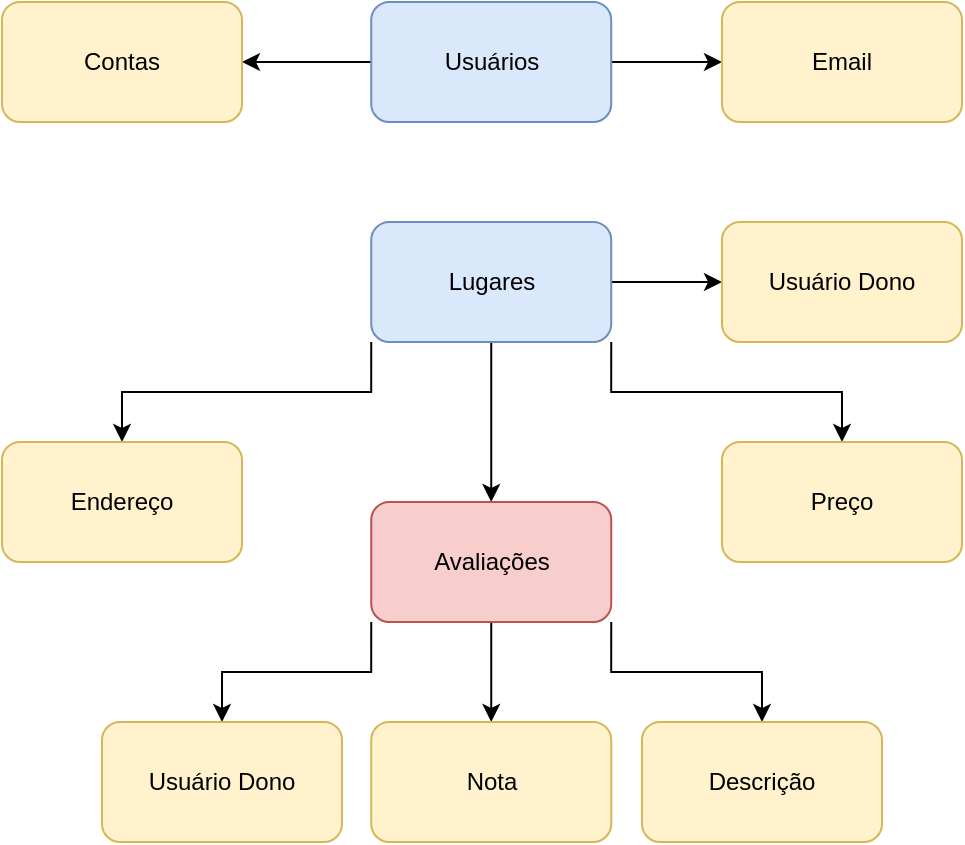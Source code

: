 <mxfile version="12.5.5" type="device"><diagram id="cq1amYUehF-H_5TZdrDH" name="Page-1"><mxGraphModel dx="1403" dy="565" grid="1" gridSize="10" guides="1" tooltips="1" connect="1" arrows="1" fold="1" page="1" pageScale="1" pageWidth="850" pageHeight="1100" math="0" shadow="0"><root><mxCell id="0"/><mxCell id="1" parent="0"/><mxCell id="hgLBgOHCyWD8zbd5sJVg-13" style="edgeStyle=orthogonalEdgeStyle;rounded=0;orthogonalLoop=1;jettySize=auto;html=1;exitX=1;exitY=0.5;exitDx=0;exitDy=0;" edge="1" parent="1" source="hgLBgOHCyWD8zbd5sJVg-1" target="hgLBgOHCyWD8zbd5sJVg-12"><mxGeometry relative="1" as="geometry"/></mxCell><mxCell id="hgLBgOHCyWD8zbd5sJVg-14" style="edgeStyle=orthogonalEdgeStyle;rounded=0;orthogonalLoop=1;jettySize=auto;html=1;exitX=0.5;exitY=1;exitDx=0;exitDy=0;entryX=0.5;entryY=0;entryDx=0;entryDy=0;" edge="1" parent="1" source="hgLBgOHCyWD8zbd5sJVg-1" target="hgLBgOHCyWD8zbd5sJVg-2"><mxGeometry relative="1" as="geometry"/></mxCell><mxCell id="hgLBgOHCyWD8zbd5sJVg-15" style="edgeStyle=orthogonalEdgeStyle;rounded=0;orthogonalLoop=1;jettySize=auto;html=1;exitX=1;exitY=1;exitDx=0;exitDy=0;entryX=0.5;entryY=0;entryDx=0;entryDy=0;" edge="1" parent="1" source="hgLBgOHCyWD8zbd5sJVg-1" target="hgLBgOHCyWD8zbd5sJVg-8"><mxGeometry relative="1" as="geometry"/></mxCell><mxCell id="hgLBgOHCyWD8zbd5sJVg-16" style="edgeStyle=orthogonalEdgeStyle;rounded=0;orthogonalLoop=1;jettySize=auto;html=1;exitX=0;exitY=1;exitDx=0;exitDy=0;entryX=0.5;entryY=0;entryDx=0;entryDy=0;" edge="1" parent="1" source="hgLBgOHCyWD8zbd5sJVg-1" target="hgLBgOHCyWD8zbd5sJVg-9"><mxGeometry relative="1" as="geometry"/></mxCell><mxCell id="hgLBgOHCyWD8zbd5sJVg-1" value="Lugares" style="rounded=1;whiteSpace=wrap;html=1;fillColor=#dae8fc;strokeColor=#6c8ebf;" vertex="1" parent="1"><mxGeometry x="364.62" y="150" width="120" height="60" as="geometry"/></mxCell><mxCell id="hgLBgOHCyWD8zbd5sJVg-20" style="edgeStyle=orthogonalEdgeStyle;rounded=0;orthogonalLoop=1;jettySize=auto;html=1;exitX=0;exitY=1;exitDx=0;exitDy=0;entryX=0.5;entryY=0;entryDx=0;entryDy=0;" edge="1" parent="1" source="hgLBgOHCyWD8zbd5sJVg-2" target="hgLBgOHCyWD8zbd5sJVg-19"><mxGeometry relative="1" as="geometry"/></mxCell><mxCell id="hgLBgOHCyWD8zbd5sJVg-22" style="edgeStyle=orthogonalEdgeStyle;rounded=0;orthogonalLoop=1;jettySize=auto;html=1;exitX=0.5;exitY=1;exitDx=0;exitDy=0;entryX=0.5;entryY=0;entryDx=0;entryDy=0;" edge="1" parent="1" source="hgLBgOHCyWD8zbd5sJVg-2" target="hgLBgOHCyWD8zbd5sJVg-21"><mxGeometry relative="1" as="geometry"/></mxCell><mxCell id="hgLBgOHCyWD8zbd5sJVg-24" style="edgeStyle=orthogonalEdgeStyle;rounded=0;orthogonalLoop=1;jettySize=auto;html=1;exitX=1;exitY=1;exitDx=0;exitDy=0;entryX=0.5;entryY=0;entryDx=0;entryDy=0;" edge="1" parent="1" source="hgLBgOHCyWD8zbd5sJVg-2" target="hgLBgOHCyWD8zbd5sJVg-23"><mxGeometry relative="1" as="geometry"/></mxCell><mxCell id="hgLBgOHCyWD8zbd5sJVg-2" value="Avaliações" style="rounded=1;whiteSpace=wrap;html=1;fillColor=#f8cecc;strokeColor=#b85450;" vertex="1" parent="1"><mxGeometry x="364.62" y="290" width="120" height="60" as="geometry"/></mxCell><mxCell id="hgLBgOHCyWD8zbd5sJVg-17" style="edgeStyle=orthogonalEdgeStyle;rounded=0;orthogonalLoop=1;jettySize=auto;html=1;exitX=0;exitY=0.5;exitDx=0;exitDy=0;entryX=1;entryY=0.5;entryDx=0;entryDy=0;" edge="1" parent="1" source="hgLBgOHCyWD8zbd5sJVg-3" target="hgLBgOHCyWD8zbd5sJVg-11"><mxGeometry relative="1" as="geometry"/></mxCell><mxCell id="hgLBgOHCyWD8zbd5sJVg-18" style="edgeStyle=orthogonalEdgeStyle;rounded=0;orthogonalLoop=1;jettySize=auto;html=1;exitX=1;exitY=0.5;exitDx=0;exitDy=0;entryX=0;entryY=0.5;entryDx=0;entryDy=0;" edge="1" parent="1" source="hgLBgOHCyWD8zbd5sJVg-3" target="hgLBgOHCyWD8zbd5sJVg-10"><mxGeometry relative="1" as="geometry"/></mxCell><mxCell id="hgLBgOHCyWD8zbd5sJVg-3" value="Usuários" style="rounded=1;whiteSpace=wrap;html=1;fillColor=#dae8fc;strokeColor=#6c8ebf;" vertex="1" parent="1"><mxGeometry x="364.62" y="40" width="120" height="60" as="geometry"/></mxCell><mxCell id="hgLBgOHCyWD8zbd5sJVg-8" value="Preço" style="rounded=1;whiteSpace=wrap;html=1;fillColor=#fff2cc;strokeColor=#d6b656;" vertex="1" parent="1"><mxGeometry x="540" y="260" width="120" height="60" as="geometry"/></mxCell><mxCell id="hgLBgOHCyWD8zbd5sJVg-9" value="Endereço" style="rounded=1;whiteSpace=wrap;html=1;fillColor=#fff2cc;strokeColor=#d6b656;" vertex="1" parent="1"><mxGeometry x="180" y="260" width="120" height="60" as="geometry"/></mxCell><mxCell id="hgLBgOHCyWD8zbd5sJVg-10" value="Email" style="rounded=1;whiteSpace=wrap;html=1;fillColor=#fff2cc;strokeColor=#d6b656;" vertex="1" parent="1"><mxGeometry x="540" y="40" width="120" height="60" as="geometry"/></mxCell><mxCell id="hgLBgOHCyWD8zbd5sJVg-11" value="Contas" style="rounded=1;whiteSpace=wrap;html=1;fillColor=#fff2cc;strokeColor=#d6b656;" vertex="1" parent="1"><mxGeometry x="180" y="40" width="120" height="60" as="geometry"/></mxCell><mxCell id="hgLBgOHCyWD8zbd5sJVg-12" value="Usuário Dono" style="rounded=1;whiteSpace=wrap;html=1;fillColor=#fff2cc;strokeColor=#d6b656;" vertex="1" parent="1"><mxGeometry x="540" y="150" width="120" height="60" as="geometry"/></mxCell><mxCell id="hgLBgOHCyWD8zbd5sJVg-19" value="Usuário Dono" style="rounded=1;whiteSpace=wrap;html=1;fillColor=#fff2cc;strokeColor=#d6b656;" vertex="1" parent="1"><mxGeometry x="230" y="400" width="120" height="60" as="geometry"/></mxCell><mxCell id="hgLBgOHCyWD8zbd5sJVg-21" value="Nota" style="rounded=1;whiteSpace=wrap;html=1;fillColor=#fff2cc;strokeColor=#d6b656;" vertex="1" parent="1"><mxGeometry x="364.62" y="400" width="120" height="60" as="geometry"/></mxCell><mxCell id="hgLBgOHCyWD8zbd5sJVg-23" value="Descrição" style="rounded=1;whiteSpace=wrap;html=1;fillColor=#fff2cc;strokeColor=#d6b656;" vertex="1" parent="1"><mxGeometry x="500" y="400" width="120" height="60" as="geometry"/></mxCell></root></mxGraphModel></diagram></mxfile>